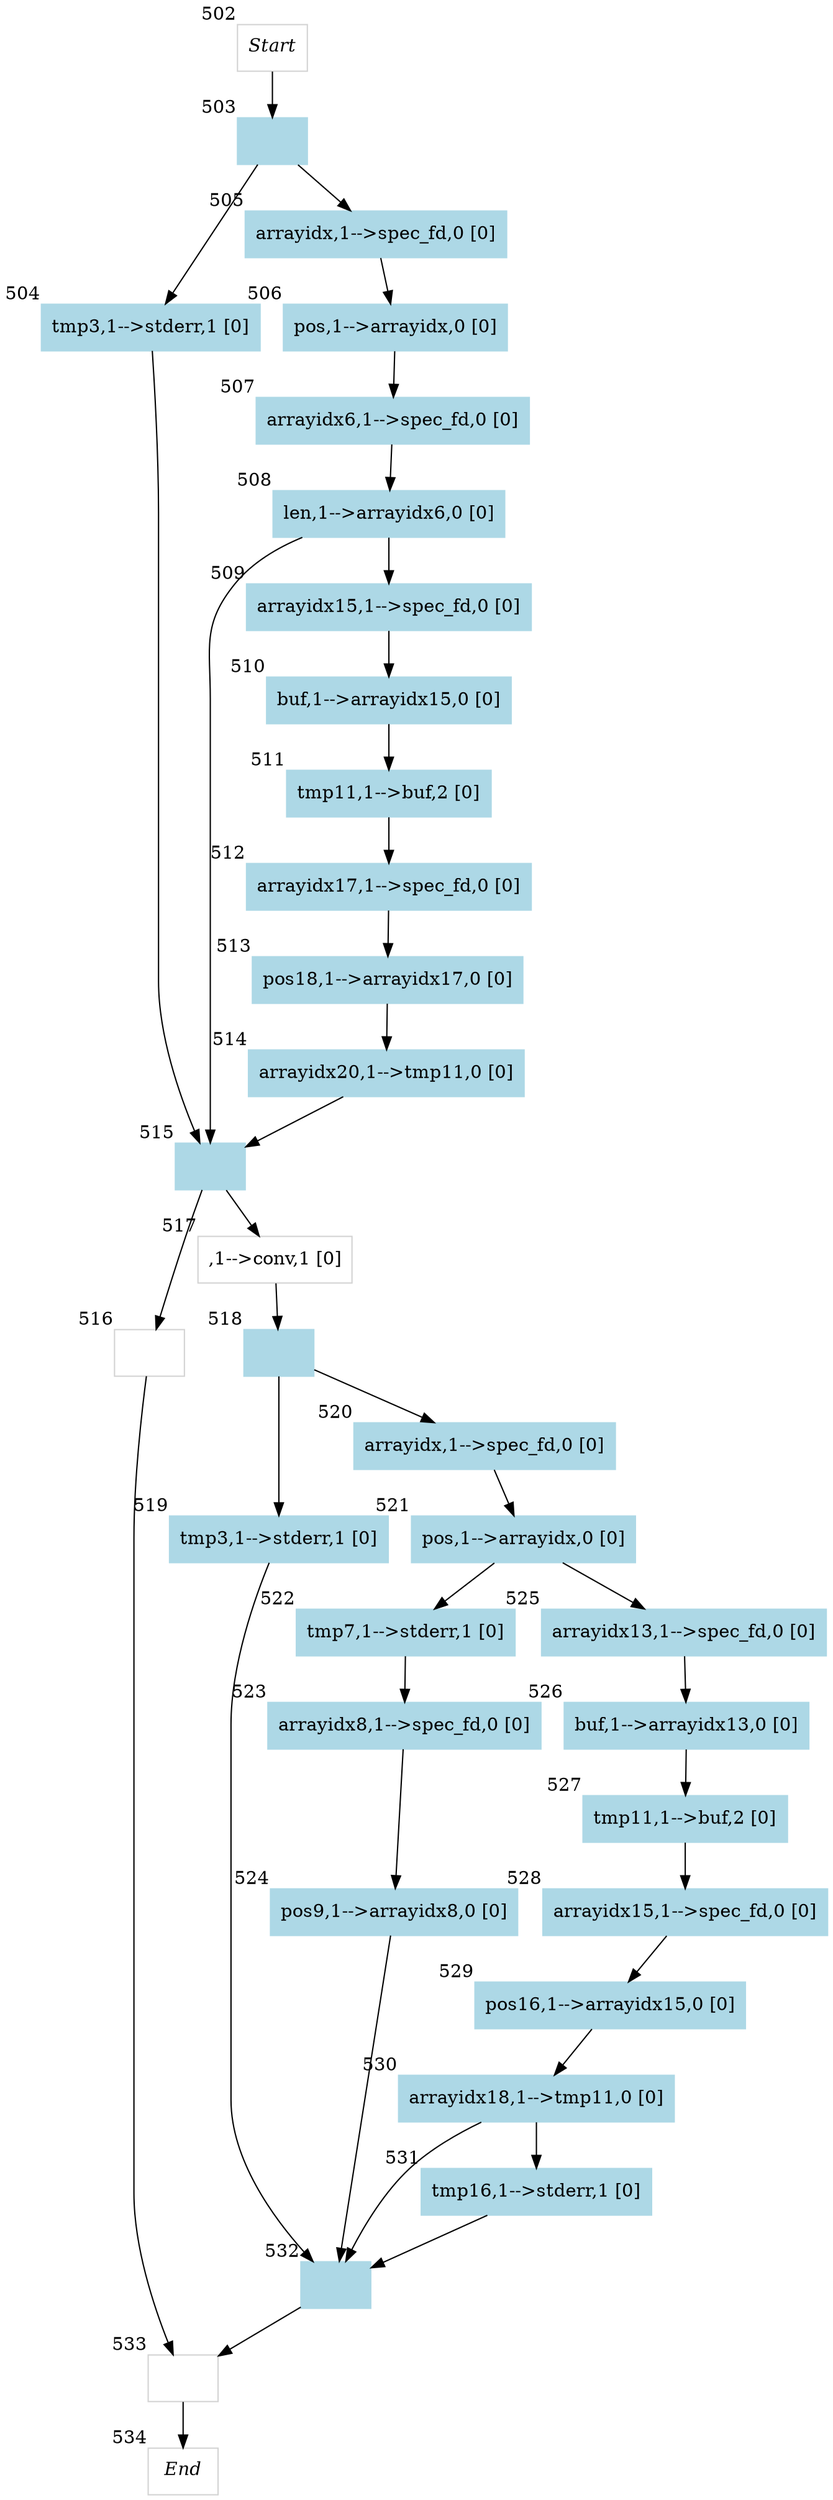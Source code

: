 digraph GPG{
node [shape=box]; 
502[label=<<I>Start</I>>,xlabel="502", color=lightgray, fontcolor=black];
502->503;
503[label="",xlabel="503", color=lightblue, fontcolor=black, style=filled]
;503->504;
503->505;
504[label="tmp3,1-->stderr,1 [0]
",xlabel="504", color=lightblue, fontcolor=black, style=filled]
;504->515;
505[label="arrayidx,1-->spec_fd,0 [0]
",xlabel="505", color=lightblue, fontcolor=black, style=filled]
;505->506;
506[label="pos,1-->arrayidx,0 [0]
",xlabel="506", color=lightblue, fontcolor=black, style=filled]
;506->507;
507[label="arrayidx6,1-->spec_fd,0 [0]
",xlabel="507", color=lightblue, fontcolor=black, style=filled]
;507->508;
508[label="len,1-->arrayidx6,0 [0]
",xlabel="508", color=lightblue, fontcolor=black, style=filled]
;508->509;
508->515;
509[label="arrayidx15,1-->spec_fd,0 [0]
",xlabel="509", color=lightblue, fontcolor=black, style=filled]
;509->510;
510[label="buf,1-->arrayidx15,0 [0]
",xlabel="510", color=lightblue, fontcolor=black, style=filled]
;510->511;
511[label="tmp11,1-->buf,2 [0]
",xlabel="511", color=lightblue, fontcolor=black, style=filled]
;511->512;
512[label="arrayidx17,1-->spec_fd,0 [0]
",xlabel="512", color=lightblue, fontcolor=black, style=filled]
;512->513;
513[label="pos18,1-->arrayidx17,0 [0]
",xlabel="513", color=lightblue, fontcolor=black, style=filled]
;513->514;
514[label="arrayidx20,1-->tmp11,0 [0]
",xlabel="514", color=lightblue, fontcolor=black, style=filled]
;514->515;
515[label="",xlabel="515", color=lightblue, fontcolor=black, style=filled]
;515->516;
515->517;
516[label="",xlabel="516", color=lightgray, fontcolor=black];
516->533;
517[label=",1-->conv,1 [0]
",xlabel="517", color=lightgray, fontcolor=black];
517->518;
518[label="",xlabel="518", color=lightblue, fontcolor=black, style=filled]
;518->519;
518->520;
519[label="tmp3,1-->stderr,1 [0]
",xlabel="519", color=lightblue, fontcolor=black, style=filled]
;519->532;
520[label="arrayidx,1-->spec_fd,0 [0]
",xlabel="520", color=lightblue, fontcolor=black, style=filled]
;520->521;
521[label="pos,1-->arrayidx,0 [0]
",xlabel="521", color=lightblue, fontcolor=black, style=filled]
;521->522;
521->525;
522[label="tmp7,1-->stderr,1 [0]
",xlabel="522", color=lightblue, fontcolor=black, style=filled]
;522->523;
523[label="arrayidx8,1-->spec_fd,0 [0]
",xlabel="523", color=lightblue, fontcolor=black, style=filled]
;523->524;
524[label="pos9,1-->arrayidx8,0 [0]
",xlabel="524", color=lightblue, fontcolor=black, style=filled]
;524->532;
525[label="arrayidx13,1-->spec_fd,0 [0]
",xlabel="525", color=lightblue, fontcolor=black, style=filled]
;525->526;
526[label="buf,1-->arrayidx13,0 [0]
",xlabel="526", color=lightblue, fontcolor=black, style=filled]
;526->527;
527[label="tmp11,1-->buf,2 [0]
",xlabel="527", color=lightblue, fontcolor=black, style=filled]
;527->528;
528[label="arrayidx15,1-->spec_fd,0 [0]
",xlabel="528", color=lightblue, fontcolor=black, style=filled]
;528->529;
529[label="pos16,1-->arrayidx15,0 [0]
",xlabel="529", color=lightblue, fontcolor=black, style=filled]
;529->530;
530[label="arrayidx18,1-->tmp11,0 [0]
",xlabel="530", color=lightblue, fontcolor=black, style=filled]
;530->531;
530->532;
531[label="tmp16,1-->stderr,1 [0]
",xlabel="531", color=lightblue, fontcolor=black, style=filled]
;531->532;
532[label="",xlabel="532", color=lightblue, fontcolor=black, style=filled]
;532->533;
533[label="",xlabel="533", color=lightgray, fontcolor=black];
533->534;
534[label=<<I>End</I>>,xlabel="534", color=lightgray, fontcolor=black];
}